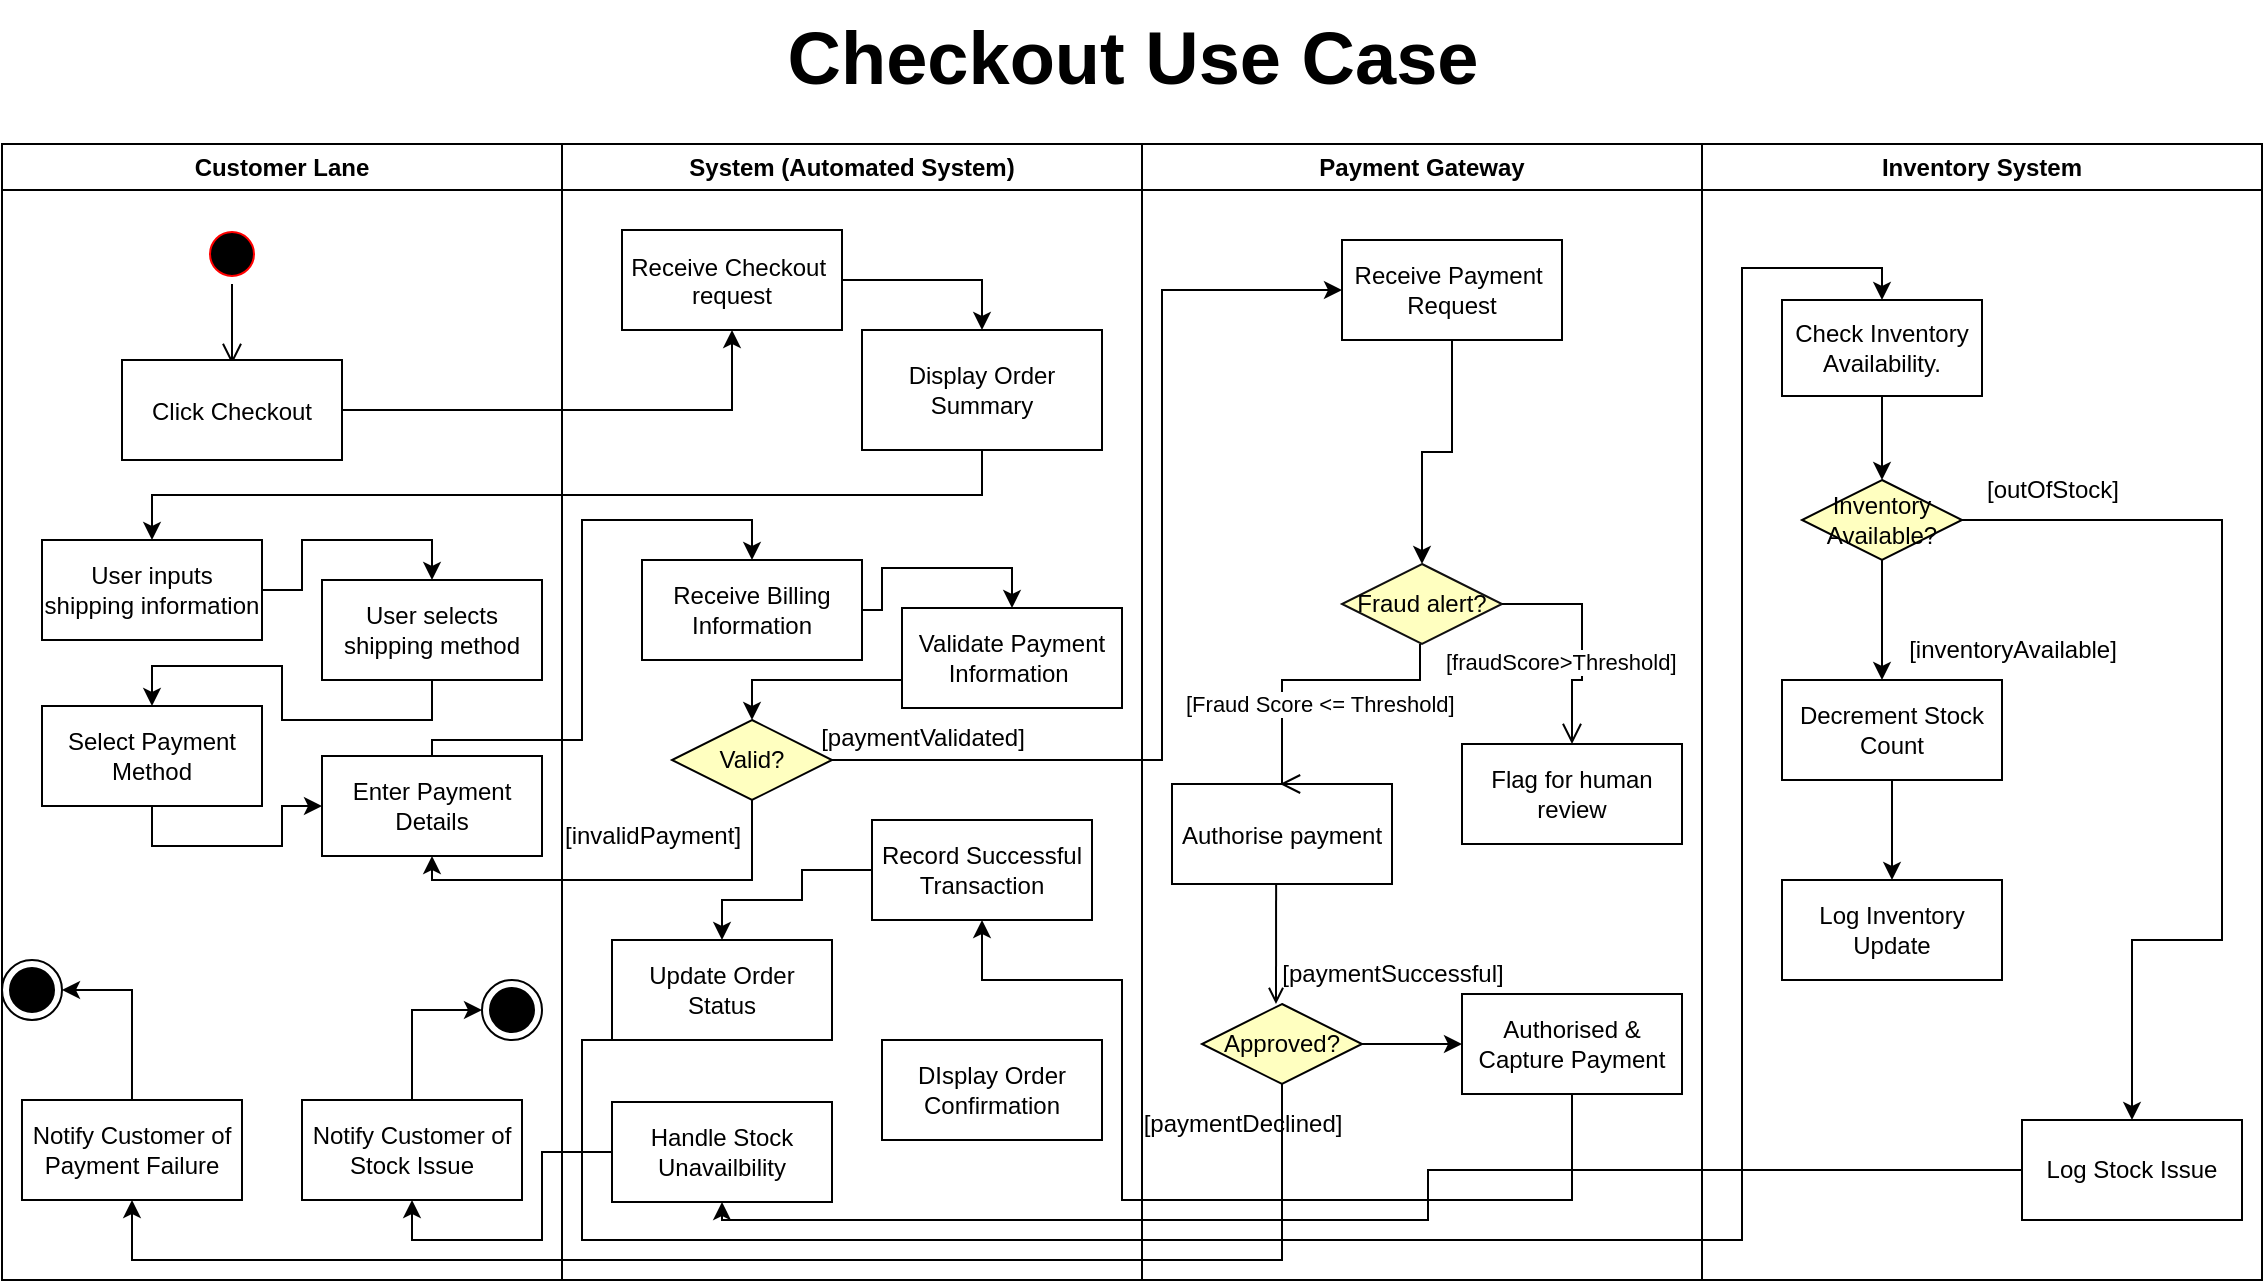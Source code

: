 <mxfile version="27.0.3">
  <diagram name="Page-1" id="e7e014a7-5840-1c2e-5031-d8a46d1fe8dd">
    <mxGraphModel dx="1183" dy="789" grid="1" gridSize="10" guides="1" tooltips="1" connect="1" arrows="1" fold="1" page="1" pageScale="1" pageWidth="1169" pageHeight="826" background="none" math="0" shadow="0">
      <root>
        <mxCell id="0" />
        <mxCell id="1" parent="0" />
        <mxCell id="2" value="Customer Lane" style="swimlane;whiteSpace=wrap" parent="1" vertex="1">
          <mxGeometry x="530" y="82" width="280" height="568" as="geometry" />
        </mxCell>
        <mxCell id="5" value="" style="ellipse;shape=startState;fillColor=#000000;strokeColor=#ff0000;" parent="2" vertex="1">
          <mxGeometry x="100" y="40" width="30" height="30" as="geometry" />
        </mxCell>
        <mxCell id="6" value="" style="edgeStyle=elbowEdgeStyle;elbow=horizontal;verticalAlign=bottom;endArrow=open;endSize=8;endFill=1;rounded=0" parent="2" source="5" edge="1">
          <mxGeometry x="100" y="40" as="geometry">
            <mxPoint x="115" y="110" as="targetPoint" />
          </mxGeometry>
        </mxCell>
        <mxCell id="8" value="Click Checkout" style="" parent="2" vertex="1">
          <mxGeometry x="60" y="108" width="110" height="50" as="geometry" />
        </mxCell>
        <mxCell id="v_kuO4fO8GXj2AwPMBaf-28" style="edgeStyle=orthogonalEdgeStyle;rounded=0;orthogonalLoop=1;jettySize=auto;html=1;exitX=1;exitY=0.5;exitDx=0;exitDy=0;entryX=0.5;entryY=0;entryDx=0;entryDy=0;" parent="2" source="v_kuO4fO8GXj2AwPMBaf-24" target="v_kuO4fO8GXj2AwPMBaf-27" edge="1">
          <mxGeometry relative="1" as="geometry" />
        </mxCell>
        <mxCell id="v_kuO4fO8GXj2AwPMBaf-24" value="User inputs shipping information" style="html=1;whiteSpace=wrap;" parent="2" vertex="1">
          <mxGeometry x="20" y="198" width="110" height="50" as="geometry" />
        </mxCell>
        <mxCell id="v_kuO4fO8GXj2AwPMBaf-30" style="edgeStyle=orthogonalEdgeStyle;rounded=0;orthogonalLoop=1;jettySize=auto;html=1;exitX=0.5;exitY=1;exitDx=0;exitDy=0;entryX=0.5;entryY=0;entryDx=0;entryDy=0;" parent="2" source="v_kuO4fO8GXj2AwPMBaf-27" target="v_kuO4fO8GXj2AwPMBaf-29" edge="1">
          <mxGeometry relative="1" as="geometry" />
        </mxCell>
        <mxCell id="v_kuO4fO8GXj2AwPMBaf-27" value="User selects shipping method" style="html=1;whiteSpace=wrap;" parent="2" vertex="1">
          <mxGeometry x="160" y="218" width="110" height="50" as="geometry" />
        </mxCell>
        <mxCell id="v_kuO4fO8GXj2AwPMBaf-34" style="edgeStyle=orthogonalEdgeStyle;rounded=0;orthogonalLoop=1;jettySize=auto;html=1;exitX=0.5;exitY=1;exitDx=0;exitDy=0;entryX=0;entryY=0.5;entryDx=0;entryDy=0;" parent="2" source="v_kuO4fO8GXj2AwPMBaf-29" target="v_kuO4fO8GXj2AwPMBaf-31" edge="1">
          <mxGeometry relative="1" as="geometry">
            <Array as="points">
              <mxPoint x="75" y="351" />
              <mxPoint x="140" y="351" />
              <mxPoint x="140" y="331" />
            </Array>
          </mxGeometry>
        </mxCell>
        <mxCell id="v_kuO4fO8GXj2AwPMBaf-29" value="Select Payment Method" style="html=1;whiteSpace=wrap;" parent="2" vertex="1">
          <mxGeometry x="20" y="281" width="110" height="50" as="geometry" />
        </mxCell>
        <mxCell id="v_kuO4fO8GXj2AwPMBaf-31" value="Enter Payment Details" style="html=1;whiteSpace=wrap;" parent="2" vertex="1">
          <mxGeometry x="160" y="306" width="110" height="50" as="geometry" />
        </mxCell>
        <mxCell id="5nKzo7GDHY4XBlp9TRnN-18" style="edgeStyle=orthogonalEdgeStyle;rounded=0;orthogonalLoop=1;jettySize=auto;html=1;exitX=0.5;exitY=0;exitDx=0;exitDy=0;entryX=1;entryY=0.5;entryDx=0;entryDy=0;" edge="1" parent="2" source="v_kuO4fO8GXj2AwPMBaf-70" target="v_kuO4fO8GXj2AwPMBaf-72">
          <mxGeometry relative="1" as="geometry" />
        </mxCell>
        <mxCell id="v_kuO4fO8GXj2AwPMBaf-70" value="Notify Customer of Payment Failure" style="html=1;whiteSpace=wrap;" parent="2" vertex="1">
          <mxGeometry x="9.997" y="478" width="110" height="50" as="geometry" />
        </mxCell>
        <mxCell id="v_kuO4fO8GXj2AwPMBaf-72" value="" style="ellipse;html=1;shape=endState;fillColor=#000000;strokeColor=light-dark(#000000, #ff9090);" parent="2" vertex="1">
          <mxGeometry y="408" width="30" height="30" as="geometry" />
        </mxCell>
        <mxCell id="5nKzo7GDHY4XBlp9TRnN-29" style="edgeStyle=orthogonalEdgeStyle;rounded=0;orthogonalLoop=1;jettySize=auto;html=1;exitX=0.5;exitY=0;exitDx=0;exitDy=0;entryX=0;entryY=0.5;entryDx=0;entryDy=0;" edge="1" parent="2" source="5nKzo7GDHY4XBlp9TRnN-26" target="5nKzo7GDHY4XBlp9TRnN-28">
          <mxGeometry relative="1" as="geometry" />
        </mxCell>
        <mxCell id="5nKzo7GDHY4XBlp9TRnN-26" value="Notify Customer of Stock Issue" style="html=1;whiteSpace=wrap;" vertex="1" parent="2">
          <mxGeometry x="150" y="478" width="110" height="50" as="geometry" />
        </mxCell>
        <mxCell id="5nKzo7GDHY4XBlp9TRnN-28" value="" style="ellipse;html=1;shape=endState;fillColor=#000000;strokeColor=#000000;" vertex="1" parent="2">
          <mxGeometry x="240" y="418" width="30" height="30" as="geometry" />
        </mxCell>
        <mxCell id="4" value="Inventory System" style="swimlane;whiteSpace=wrap" parent="1" vertex="1">
          <mxGeometry x="1380" y="82" width="280" height="568" as="geometry" />
        </mxCell>
        <mxCell id="5nKzo7GDHY4XBlp9TRnN-9" style="edgeStyle=orthogonalEdgeStyle;rounded=0;orthogonalLoop=1;jettySize=auto;html=1;exitX=0.5;exitY=1;exitDx=0;exitDy=0;" edge="1" parent="4" source="agEznNJqok29zz3Ys2b5-93">
          <mxGeometry relative="1" as="geometry">
            <mxPoint x="90" y="268" as="targetPoint" />
          </mxGeometry>
        </mxCell>
        <mxCell id="5nKzo7GDHY4XBlp9TRnN-23" style="edgeStyle=orthogonalEdgeStyle;rounded=0;orthogonalLoop=1;jettySize=auto;html=1;exitX=1;exitY=0.5;exitDx=0;exitDy=0;entryX=0.5;entryY=0;entryDx=0;entryDy=0;" edge="1" parent="4" source="agEznNJqok29zz3Ys2b5-93" target="5nKzo7GDHY4XBlp9TRnN-20">
          <mxGeometry relative="1" as="geometry">
            <Array as="points">
              <mxPoint x="260" y="188" />
              <mxPoint x="260" y="398" />
              <mxPoint x="215" y="398" />
            </Array>
          </mxGeometry>
        </mxCell>
        <mxCell id="agEznNJqok29zz3Ys2b5-93" value="Inventory Available?" style="rhombus;whiteSpace=wrap;html=1;fontColor=#000000;fillColor=#ffffc0;strokeColor=#000000;" parent="4" vertex="1">
          <mxGeometry x="50" y="168" width="80" height="40" as="geometry" />
        </mxCell>
        <mxCell id="5nKzo7GDHY4XBlp9TRnN-8" style="edgeStyle=orthogonalEdgeStyle;rounded=0;orthogonalLoop=1;jettySize=auto;html=1;exitX=0.5;exitY=1;exitDx=0;exitDy=0;entryX=0.5;entryY=0;entryDx=0;entryDy=0;" edge="1" parent="4" source="TJ3IEbZwwL7YNhWH420B-14" target="agEznNJqok29zz3Ys2b5-93">
          <mxGeometry relative="1" as="geometry" />
        </mxCell>
        <mxCell id="TJ3IEbZwwL7YNhWH420B-14" value="Check Inventory Availability." style="rounded=0;whiteSpace=wrap;html=1;" parent="4" vertex="1">
          <mxGeometry x="40" y="78" width="100" height="48" as="geometry" />
        </mxCell>
        <mxCell id="5nKzo7GDHY4XBlp9TRnN-10" value="[inventoryAvailable]" style="text;html=1;align=center;verticalAlign=middle;resizable=0;points=[];autosize=1;strokeColor=none;fillColor=none;" vertex="1" parent="4">
          <mxGeometry x="90" y="238" width="130" height="30" as="geometry" />
        </mxCell>
        <mxCell id="5nKzo7GDHY4XBlp9TRnN-12" value="[outOfStock]" style="text;html=1;align=center;verticalAlign=middle;resizable=0;points=[];autosize=1;strokeColor=none;fillColor=none;" vertex="1" parent="4">
          <mxGeometry x="130" y="158" width="90" height="30" as="geometry" />
        </mxCell>
        <mxCell id="5nKzo7GDHY4XBlp9TRnN-17" style="edgeStyle=orthogonalEdgeStyle;rounded=0;orthogonalLoop=1;jettySize=auto;html=1;exitX=0.5;exitY=1;exitDx=0;exitDy=0;entryX=0.5;entryY=0;entryDx=0;entryDy=0;" edge="1" parent="4" source="5nKzo7GDHY4XBlp9TRnN-14" target="5nKzo7GDHY4XBlp9TRnN-15">
          <mxGeometry relative="1" as="geometry" />
        </mxCell>
        <mxCell id="5nKzo7GDHY4XBlp9TRnN-14" value="Decrement Stock Count" style="html=1;whiteSpace=wrap;" vertex="1" parent="4">
          <mxGeometry x="40" y="268" width="110" height="50" as="geometry" />
        </mxCell>
        <mxCell id="5nKzo7GDHY4XBlp9TRnN-15" value="Log Inventory Update" style="html=1;whiteSpace=wrap;" vertex="1" parent="4">
          <mxGeometry x="40" y="368" width="110" height="50" as="geometry" />
        </mxCell>
        <mxCell id="5nKzo7GDHY4XBlp9TRnN-20" value="Log Stock Issue" style="html=1;whiteSpace=wrap;" vertex="1" parent="4">
          <mxGeometry x="160" y="488" width="110" height="50" as="geometry" />
        </mxCell>
        <mxCell id="ocmlmnkPLiXoLDkhKhnW-51" value="System (Automated System)" style="swimlane;whiteSpace=wrap;html=1;" parent="1" vertex="1">
          <mxGeometry x="810" y="82" width="290" height="568" as="geometry" />
        </mxCell>
        <mxCell id="ocmlmnkPLiXoLDkhKhnW-76" style="edgeStyle=orthogonalEdgeStyle;rounded=0;orthogonalLoop=1;jettySize=auto;html=1;exitX=1;exitY=0.5;exitDx=0;exitDy=0;entryX=0.5;entryY=0;entryDx=0;entryDy=0;" parent="ocmlmnkPLiXoLDkhKhnW-51" source="ocmlmnkPLiXoLDkhKhnW-58" target="ocmlmnkPLiXoLDkhKhnW-60" edge="1">
          <mxGeometry relative="1" as="geometry" />
        </mxCell>
        <mxCell id="ocmlmnkPLiXoLDkhKhnW-58" value="Receive Checkout &#xa;request" style="" parent="ocmlmnkPLiXoLDkhKhnW-51" vertex="1">
          <mxGeometry x="30" y="43" width="110" height="50" as="geometry" />
        </mxCell>
        <mxCell id="ocmlmnkPLiXoLDkhKhnW-60" value="Display Order Summary" style="whiteSpace=wrap;html=1;" parent="ocmlmnkPLiXoLDkhKhnW-51" vertex="1">
          <mxGeometry x="150" y="93" width="120" height="60" as="geometry" />
        </mxCell>
        <mxCell id="v_kuO4fO8GXj2AwPMBaf-36" style="edgeStyle=orthogonalEdgeStyle;rounded=0;orthogonalLoop=1;jettySize=auto;html=1;exitX=1;exitY=0.5;exitDx=0;exitDy=0;entryX=0.5;entryY=0;entryDx=0;entryDy=0;" parent="ocmlmnkPLiXoLDkhKhnW-51" source="agEznNJqok29zz3Ys2b5-73" target="v_kuO4fO8GXj2AwPMBaf-35" edge="1">
          <mxGeometry relative="1" as="geometry">
            <Array as="points">
              <mxPoint x="160" y="233" />
              <mxPoint x="160" y="212" />
              <mxPoint x="225" y="212" />
            </Array>
          </mxGeometry>
        </mxCell>
        <mxCell id="agEznNJqok29zz3Ys2b5-73" value="Receive Billing Information" style="html=1;whiteSpace=wrap;" parent="ocmlmnkPLiXoLDkhKhnW-51" vertex="1">
          <mxGeometry x="40" y="208" width="110" height="50" as="geometry" />
        </mxCell>
        <mxCell id="v_kuO4fO8GXj2AwPMBaf-40" style="edgeStyle=orthogonalEdgeStyle;rounded=0;orthogonalLoop=1;jettySize=auto;html=1;exitX=0;exitY=0.5;exitDx=0;exitDy=0;entryX=0.5;entryY=0;entryDx=0;entryDy=0;" parent="ocmlmnkPLiXoLDkhKhnW-51" source="v_kuO4fO8GXj2AwPMBaf-35" target="v_kuO4fO8GXj2AwPMBaf-37" edge="1">
          <mxGeometry relative="1" as="geometry">
            <Array as="points">
              <mxPoint x="170" y="268" />
              <mxPoint x="95" y="268" />
            </Array>
          </mxGeometry>
        </mxCell>
        <mxCell id="v_kuO4fO8GXj2AwPMBaf-35" value="Validate Payment Information&amp;nbsp;" style="html=1;whiteSpace=wrap;" parent="ocmlmnkPLiXoLDkhKhnW-51" vertex="1">
          <mxGeometry x="170" y="232" width="110" height="50" as="geometry" />
        </mxCell>
        <mxCell id="v_kuO4fO8GXj2AwPMBaf-37" value="Valid?" style="rhombus;whiteSpace=wrap;html=1;fontColor=#000000;fillColor=#ffffc0;strokeColor=#000000;" parent="ocmlmnkPLiXoLDkhKhnW-51" vertex="1">
          <mxGeometry x="55" y="288" width="80" height="40" as="geometry" />
        </mxCell>
        <mxCell id="v_kuO4fO8GXj2AwPMBaf-44" value="[paymentValidated]" style="text;html=1;align=center;verticalAlign=middle;resizable=0;points=[];autosize=1;strokeColor=none;fillColor=none;" parent="ocmlmnkPLiXoLDkhKhnW-51" vertex="1">
          <mxGeometry x="115" y="282" width="130" height="30" as="geometry" />
        </mxCell>
        <mxCell id="v_kuO4fO8GXj2AwPMBaf-46" value="[invalidPayment]" style="text;html=1;align=center;verticalAlign=middle;resizable=0;points=[];autosize=1;strokeColor=none;fillColor=none;" parent="ocmlmnkPLiXoLDkhKhnW-51" vertex="1">
          <mxGeometry x="-10" y="331" width="110" height="30" as="geometry" />
        </mxCell>
        <mxCell id="v_kuO4fO8GXj2AwPMBaf-56" style="edgeStyle=orthogonalEdgeStyle;rounded=0;orthogonalLoop=1;jettySize=auto;html=1;exitX=0;exitY=0.5;exitDx=0;exitDy=0;entryX=0.5;entryY=0;entryDx=0;entryDy=0;" parent="ocmlmnkPLiXoLDkhKhnW-51" source="v_kuO4fO8GXj2AwPMBaf-53" target="v_kuO4fO8GXj2AwPMBaf-55" edge="1">
          <mxGeometry relative="1" as="geometry">
            <Array as="points">
              <mxPoint x="120" y="363" />
              <mxPoint x="120" y="378" />
              <mxPoint x="80" y="378" />
            </Array>
          </mxGeometry>
        </mxCell>
        <mxCell id="v_kuO4fO8GXj2AwPMBaf-53" value="Record Successful Transaction" style="html=1;whiteSpace=wrap;" parent="ocmlmnkPLiXoLDkhKhnW-51" vertex="1">
          <mxGeometry x="155" y="338" width="110" height="50" as="geometry" />
        </mxCell>
        <mxCell id="v_kuO4fO8GXj2AwPMBaf-55" value="Update Order Status" style="html=1;whiteSpace=wrap;" parent="ocmlmnkPLiXoLDkhKhnW-51" vertex="1">
          <mxGeometry x="25" y="398" width="110" height="50" as="geometry" />
        </mxCell>
        <mxCell id="5nKzo7GDHY4XBlp9TRnN-19" value="DIsplay Order Confirmation" style="html=1;whiteSpace=wrap;" vertex="1" parent="ocmlmnkPLiXoLDkhKhnW-51">
          <mxGeometry x="160" y="448" width="110" height="50" as="geometry" />
        </mxCell>
        <mxCell id="5nKzo7GDHY4XBlp9TRnN-22" value="Handle Stock Unavailbility" style="html=1;whiteSpace=wrap;" vertex="1" parent="ocmlmnkPLiXoLDkhKhnW-51">
          <mxGeometry x="25" y="479" width="110" height="50" as="geometry" />
        </mxCell>
        <mxCell id="TGFcMOlXtu1Z5XWhOxLF-43" value="Payment Gateway" style="swimlane;whiteSpace=wrap" parent="1" vertex="1">
          <mxGeometry x="1100" y="82" width="280" height="568" as="geometry" />
        </mxCell>
        <mxCell id="TGFcMOlXtu1Z5XWhOxLF-44" value="Authorise payment" style="" parent="TGFcMOlXtu1Z5XWhOxLF-43" vertex="1">
          <mxGeometry x="15" y="320" width="110" height="50" as="geometry" />
        </mxCell>
        <mxCell id="TGFcMOlXtu1Z5XWhOxLF-48" value="" style="endArrow=open;endFill=1;rounded=0" parent="TGFcMOlXtu1Z5XWhOxLF-43" edge="1">
          <mxGeometry relative="1" as="geometry">
            <mxPoint x="67.056" y="370" as="sourcePoint" />
            <mxPoint x="67" y="430" as="targetPoint" />
          </mxGeometry>
        </mxCell>
        <mxCell id="TGFcMOlXtu1Z5XWhOxLF-58" style="edgeStyle=orthogonalEdgeStyle;rounded=0;orthogonalLoop=1;jettySize=auto;html=1;exitX=0.5;exitY=1;exitDx=0;exitDy=0;entryX=0.5;entryY=0;entryDx=0;entryDy=0;" parent="TGFcMOlXtu1Z5XWhOxLF-43" source="TGFcMOlXtu1Z5XWhOxLF-51" target="TGFcMOlXtu1Z5XWhOxLF-55" edge="1">
          <mxGeometry relative="1" as="geometry" />
        </mxCell>
        <mxCell id="TGFcMOlXtu1Z5XWhOxLF-51" value="Receive Payment&amp;nbsp;&lt;div&gt;Request&lt;/div&gt;" style="html=1;whiteSpace=wrap;" parent="TGFcMOlXtu1Z5XWhOxLF-43" vertex="1">
          <mxGeometry x="100" y="48" width="110" height="50" as="geometry" />
        </mxCell>
        <mxCell id="TGFcMOlXtu1Z5XWhOxLF-55" value="Fraud alert?" style="rhombus;whiteSpace=wrap;html=1;fontColor=#000000;fillColor=#ffffc0;strokeColor=light-dark(#100f0f, #ff9090);" parent="TGFcMOlXtu1Z5XWhOxLF-43" vertex="1">
          <mxGeometry x="100" y="210" width="80" height="40" as="geometry" />
        </mxCell>
        <mxCell id="TGFcMOlXtu1Z5XWhOxLF-56" value="[fraudScore&amp;gt;Threshold]" style="edgeStyle=orthogonalEdgeStyle;html=1;align=left;verticalAlign=bottom;endArrow=open;endSize=8;rounded=0;entryX=0.5;entryY=0;entryDx=0;entryDy=0;" parent="TGFcMOlXtu1Z5XWhOxLF-43" source="TGFcMOlXtu1Z5XWhOxLF-55" target="TGFcMOlXtu1Z5XWhOxLF-59" edge="1">
          <mxGeometry x="-1" y="-48" relative="1" as="geometry">
            <mxPoint x="210" y="288" as="targetPoint" />
            <Array as="points">
              <mxPoint x="220" y="230" />
              <mxPoint x="220" y="268" />
              <mxPoint x="215" y="268" />
            </Array>
            <mxPoint x="-30" y="-10" as="offset" />
          </mxGeometry>
        </mxCell>
        <mxCell id="TGFcMOlXtu1Z5XWhOxLF-57" value="&lt;span&gt;[Fraud Score &amp;lt;= Threshold]&lt;/span&gt;" style="edgeStyle=orthogonalEdgeStyle;html=1;align=left;verticalAlign=top;endArrow=open;endSize=8;rounded=0;entryX=0.5;entryY=0;entryDx=0;entryDy=0;" parent="TGFcMOlXtu1Z5XWhOxLF-43" edge="1">
          <mxGeometry x="0.243" y="-50" relative="1" as="geometry">
            <mxPoint x="69" y="320" as="targetPoint" />
            <mxPoint x="139.0" y="250.0" as="sourcePoint" />
            <Array as="points">
              <mxPoint x="139" y="268" />
              <mxPoint x="70" y="268" />
              <mxPoint x="70" y="320" />
            </Array>
            <mxPoint y="-1" as="offset" />
          </mxGeometry>
        </mxCell>
        <mxCell id="TGFcMOlXtu1Z5XWhOxLF-59" value="Flag for human review" style="html=1;whiteSpace=wrap;" parent="TGFcMOlXtu1Z5XWhOxLF-43" vertex="1">
          <mxGeometry x="160" y="300" width="110" height="50" as="geometry" />
        </mxCell>
        <mxCell id="TGFcMOlXtu1Z5XWhOxLF-62" value="Approved?" style="rhombus;whiteSpace=wrap;html=1;fontColor=#000000;fillColor=#ffffc0;strokeColor=#000000;" parent="TGFcMOlXtu1Z5XWhOxLF-43" vertex="1">
          <mxGeometry x="30" y="430" width="80" height="40" as="geometry" />
        </mxCell>
        <mxCell id="v_kuO4fO8GXj2AwPMBaf-51" value="[paymentSuccessful]" style="text;html=1;align=center;verticalAlign=middle;resizable=0;points=[];autosize=1;strokeColor=none;fillColor=none;" parent="TGFcMOlXtu1Z5XWhOxLF-43" vertex="1">
          <mxGeometry x="60" y="400" width="130" height="30" as="geometry" />
        </mxCell>
        <mxCell id="v_kuO4fO8GXj2AwPMBaf-52" value="Authorised &amp;amp; Capture Payment" style="html=1;whiteSpace=wrap;" parent="TGFcMOlXtu1Z5XWhOxLF-43" vertex="1">
          <mxGeometry x="160" y="425.003" width="110" height="50" as="geometry" />
        </mxCell>
        <mxCell id="v_kuO4fO8GXj2AwPMBaf-50" style="edgeStyle=orthogonalEdgeStyle;rounded=0;orthogonalLoop=1;jettySize=auto;html=1;exitX=1;exitY=0.5;exitDx=0;exitDy=0;" parent="TGFcMOlXtu1Z5XWhOxLF-43" source="TGFcMOlXtu1Z5XWhOxLF-62" target="v_kuO4fO8GXj2AwPMBaf-52" edge="1">
          <mxGeometry relative="1" as="geometry">
            <mxPoint x="170" y="450.333" as="targetPoint" />
          </mxGeometry>
        </mxCell>
        <mxCell id="v_kuO4fO8GXj2AwPMBaf-74" value="[paymentDeclined]" style="text;html=1;align=center;verticalAlign=middle;resizable=0;points=[];autosize=1;strokeColor=none;fillColor=none;" parent="TGFcMOlXtu1Z5XWhOxLF-43" vertex="1">
          <mxGeometry x="-10" y="475" width="120" height="30" as="geometry" />
        </mxCell>
        <mxCell id="agEznNJqok29zz3Ys2b5-47" value="Checkout Use Case" style="text;html=1;align=center;verticalAlign=middle;resizable=0;points=[];autosize=1;strokeColor=none;fillColor=none;fontSize=37;fontStyle=1" parent="1" vertex="1">
          <mxGeometry x="920" y="10" width="350" height="60" as="geometry" />
        </mxCell>
        <mxCell id="v_kuO4fO8GXj2AwPMBaf-12" style="edgeStyle=orthogonalEdgeStyle;rounded=0;orthogonalLoop=1;jettySize=auto;html=1;exitX=1;exitY=0.5;exitDx=0;exitDy=0;entryX=0.5;entryY=1;entryDx=0;entryDy=0;" parent="1" source="8" target="ocmlmnkPLiXoLDkhKhnW-58" edge="1">
          <mxGeometry relative="1" as="geometry" />
        </mxCell>
        <mxCell id="v_kuO4fO8GXj2AwPMBaf-25" style="edgeStyle=orthogonalEdgeStyle;rounded=0;orthogonalLoop=1;jettySize=auto;html=1;exitX=0.5;exitY=1;exitDx=0;exitDy=0;entryX=0.5;entryY=0;entryDx=0;entryDy=0;" parent="1" source="ocmlmnkPLiXoLDkhKhnW-60" target="v_kuO4fO8GXj2AwPMBaf-24" edge="1">
          <mxGeometry relative="1" as="geometry" />
        </mxCell>
        <mxCell id="v_kuO4fO8GXj2AwPMBaf-32" style="edgeStyle=orthogonalEdgeStyle;rounded=0;orthogonalLoop=1;jettySize=auto;html=1;exitX=0.5;exitY=0;exitDx=0;exitDy=0;entryX=0.5;entryY=0;entryDx=0;entryDy=0;" parent="1" source="v_kuO4fO8GXj2AwPMBaf-31" target="agEznNJqok29zz3Ys2b5-73" edge="1">
          <mxGeometry relative="1" as="geometry">
            <Array as="points">
              <mxPoint x="745" y="380" />
              <mxPoint x="820" y="380" />
              <mxPoint x="820" y="270" />
              <mxPoint x="905" y="270" />
            </Array>
          </mxGeometry>
        </mxCell>
        <mxCell id="v_kuO4fO8GXj2AwPMBaf-43" style="edgeStyle=orthogonalEdgeStyle;rounded=0;orthogonalLoop=1;jettySize=auto;html=1;exitX=1;exitY=0.5;exitDx=0;exitDy=0;entryX=0;entryY=0.5;entryDx=0;entryDy=0;" parent="1" source="v_kuO4fO8GXj2AwPMBaf-37" target="TGFcMOlXtu1Z5XWhOxLF-51" edge="1">
          <mxGeometry relative="1" as="geometry">
            <Array as="points">
              <mxPoint x="1110" y="390" />
              <mxPoint x="1110" y="155" />
            </Array>
          </mxGeometry>
        </mxCell>
        <mxCell id="v_kuO4fO8GXj2AwPMBaf-54" style="edgeStyle=orthogonalEdgeStyle;rounded=0;orthogonalLoop=1;jettySize=auto;html=1;exitX=0.5;exitY=1;exitDx=0;exitDy=0;entryX=0.5;entryY=1;entryDx=0;entryDy=0;" parent="1" source="v_kuO4fO8GXj2AwPMBaf-52" target="v_kuO4fO8GXj2AwPMBaf-53" edge="1">
          <mxGeometry relative="1" as="geometry">
            <Array as="points">
              <mxPoint x="1315" y="610" />
              <mxPoint x="1090" y="610" />
              <mxPoint x="1090" y="500" />
              <mxPoint x="1020" y="500" />
            </Array>
          </mxGeometry>
        </mxCell>
        <mxCell id="v_kuO4fO8GXj2AwPMBaf-67" style="edgeStyle=orthogonalEdgeStyle;rounded=0;orthogonalLoop=1;jettySize=auto;html=1;exitX=0.5;exitY=1;exitDx=0;exitDy=0;entryX=0.5;entryY=1;entryDx=0;entryDy=0;" parent="1" source="v_kuO4fO8GXj2AwPMBaf-37" target="v_kuO4fO8GXj2AwPMBaf-31" edge="1">
          <mxGeometry relative="1" as="geometry">
            <Array as="points">
              <mxPoint x="905" y="450" />
              <mxPoint x="745" y="450" />
            </Array>
          </mxGeometry>
        </mxCell>
        <mxCell id="v_kuO4fO8GXj2AwPMBaf-71" style="edgeStyle=orthogonalEdgeStyle;rounded=0;orthogonalLoop=1;jettySize=auto;html=1;exitX=0.5;exitY=1;exitDx=0;exitDy=0;entryX=0.5;entryY=1;entryDx=0;entryDy=0;" parent="1" source="TGFcMOlXtu1Z5XWhOxLF-62" target="v_kuO4fO8GXj2AwPMBaf-70" edge="1">
          <mxGeometry relative="1" as="geometry">
            <Array as="points">
              <mxPoint x="1170" y="640" />
              <mxPoint x="595" y="640" />
            </Array>
          </mxGeometry>
        </mxCell>
        <mxCell id="Sohyo5sjarUhGZH44Epi-8" style="edgeStyle=orthogonalEdgeStyle;rounded=0;orthogonalLoop=1;jettySize=auto;html=1;exitX=0.5;exitY=1;exitDx=0;exitDy=0;entryX=0.5;entryY=0;entryDx=0;entryDy=0;" parent="1" source="v_kuO4fO8GXj2AwPMBaf-55" target="TJ3IEbZwwL7YNhWH420B-14" edge="1">
          <mxGeometry relative="1" as="geometry">
            <Array as="points">
              <mxPoint x="820" y="530" />
              <mxPoint x="820" y="630" />
              <mxPoint x="1400" y="630" />
              <mxPoint x="1400" y="144" />
              <mxPoint x="1470" y="144" />
            </Array>
            <mxPoint x="1519.6" y="163.67" as="targetPoint" />
          </mxGeometry>
        </mxCell>
        <mxCell id="5nKzo7GDHY4XBlp9TRnN-25" style="edgeStyle=orthogonalEdgeStyle;rounded=0;orthogonalLoop=1;jettySize=auto;html=1;exitX=0;exitY=0.5;exitDx=0;exitDy=0;entryX=0.5;entryY=1;entryDx=0;entryDy=0;" edge="1" parent="1" source="5nKzo7GDHY4XBlp9TRnN-20" target="5nKzo7GDHY4XBlp9TRnN-22">
          <mxGeometry relative="1" as="geometry">
            <Array as="points">
              <mxPoint x="1243" y="595" />
              <mxPoint x="1243" y="620" />
              <mxPoint x="890" y="620" />
            </Array>
          </mxGeometry>
        </mxCell>
        <mxCell id="5nKzo7GDHY4XBlp9TRnN-27" style="edgeStyle=orthogonalEdgeStyle;rounded=0;orthogonalLoop=1;jettySize=auto;html=1;exitX=0;exitY=0.5;exitDx=0;exitDy=0;entryX=0.5;entryY=1;entryDx=0;entryDy=0;" edge="1" parent="1" source="5nKzo7GDHY4XBlp9TRnN-22" target="5nKzo7GDHY4XBlp9TRnN-26">
          <mxGeometry relative="1" as="geometry">
            <Array as="points">
              <mxPoint x="800" y="586" />
              <mxPoint x="800" y="630" />
              <mxPoint x="735" y="630" />
            </Array>
          </mxGeometry>
        </mxCell>
      </root>
    </mxGraphModel>
  </diagram>
</mxfile>
